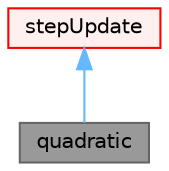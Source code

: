 digraph "quadratic"
{
 // LATEX_PDF_SIZE
  bgcolor="transparent";
  edge [fontname=Helvetica,fontsize=10,labelfontname=Helvetica,labelfontsize=10];
  node [fontname=Helvetica,fontsize=10,shape=box,height=0.2,width=0.4];
  Node1 [id="Node000001",label="quadratic",height=0.2,width=0.4,color="gray40", fillcolor="grey60", style="filled", fontcolor="black",tooltip="Fits a quadratic polynomial of the merit function as a function of step and finds the \"optimal\" value..."];
  Node2 -> Node1 [id="edge1_Node000001_Node000002",dir="back",color="steelblue1",style="solid",tooltip=" "];
  Node2 [id="Node000002",label="stepUpdate",height=0.2,width=0.4,color="red", fillcolor="#FFF0F0", style="filled",URL="$classFoam_1_1stepUpdate.html",tooltip="Abstract base class for step update methods used in line search."];
}
